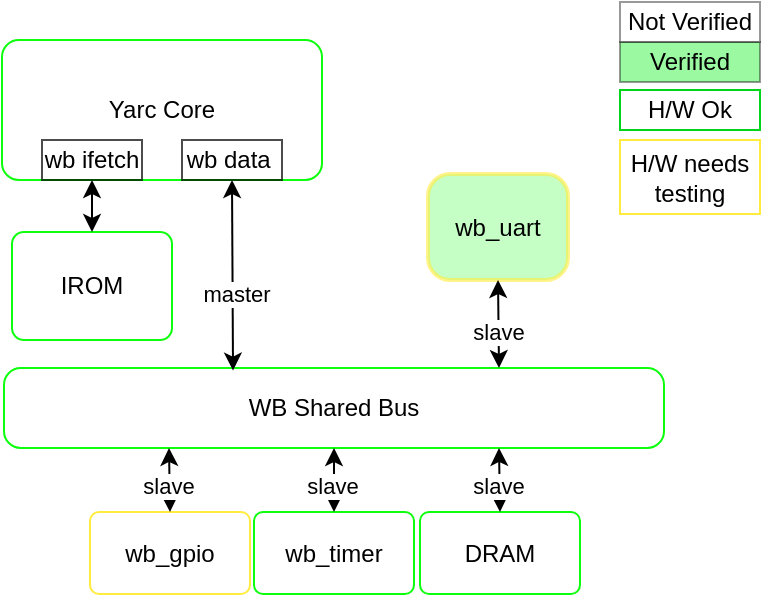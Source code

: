 <mxfile version="23.0.2" type="device">
  <diagram name="Page-1" id="hKTTmp7_2itwh1q7OA1Q">
    <mxGraphModel dx="574" dy="339" grid="1" gridSize="10" guides="1" tooltips="1" connect="1" arrows="1" fold="1" page="1" pageScale="1" pageWidth="850" pageHeight="1100" math="0" shadow="0">
      <root>
        <mxCell id="0" />
        <mxCell id="1" parent="0" />
        <mxCell id="8QWgY-YfVuRNW9zUXJ_8-2" value="Yarc Core" style="rounded=1;whiteSpace=wrap;html=1;arcSize=12;fillColor=none;strokeColor=#0DFF0D;" vertex="1" parent="1">
          <mxGeometry x="190" y="263" width="160" height="70" as="geometry" />
        </mxCell>
        <mxCell id="8QWgY-YfVuRNW9zUXJ_8-3" value="WB Shared Bus" style="rounded=1;whiteSpace=wrap;html=1;arcSize=21;fillColor=none;strokeColor=#0DFF0D;" vertex="1" parent="1">
          <mxGeometry x="191" y="427" width="330" height="40" as="geometry" />
        </mxCell>
        <mxCell id="8QWgY-YfVuRNW9zUXJ_8-6" value="&lt;font color=&quot;#000000&quot;&gt;wb ifetch&lt;/font&gt;" style="rounded=0;whiteSpace=wrap;html=1;fillColor=none;strokeColor=default;gradientColor=none;opacity=70;" vertex="1" parent="1">
          <mxGeometry x="210" y="313" width="50" height="20" as="geometry" />
        </mxCell>
        <mxCell id="8QWgY-YfVuRNW9zUXJ_8-7" value="&lt;font color=&quot;#000000&quot;&gt;wb data&amp;nbsp;&lt;/font&gt;" style="rounded=0;whiteSpace=wrap;html=1;fillColor=none;strokeColor=default;gradientColor=none;opacity=70;" vertex="1" parent="1">
          <mxGeometry x="280" y="313" width="50" height="20" as="geometry" />
        </mxCell>
        <mxCell id="8QWgY-YfVuRNW9zUXJ_8-9" value="IROM" style="rounded=1;whiteSpace=wrap;html=1;arcSize=11;strokeColor=#0DFF0D;" vertex="1" parent="1">
          <mxGeometry x="195" y="359" width="80" height="54" as="geometry" />
        </mxCell>
        <mxCell id="8QWgY-YfVuRNW9zUXJ_8-10" value="" style="endArrow=classic;startArrow=classic;html=1;rounded=0;entryX=0.5;entryY=1;entryDx=0;entryDy=0;exitX=0.5;exitY=0;exitDx=0;exitDy=0;" edge="1" parent="1" source="8QWgY-YfVuRNW9zUXJ_8-9" target="8QWgY-YfVuRNW9zUXJ_8-6">
          <mxGeometry width="50" height="50" relative="1" as="geometry">
            <mxPoint x="280" y="393" as="sourcePoint" />
            <mxPoint x="330" y="343" as="targetPoint" />
          </mxGeometry>
        </mxCell>
        <mxCell id="8QWgY-YfVuRNW9zUXJ_8-11" value="" style="endArrow=classic;startArrow=classic;html=1;rounded=0;entryX=0.5;entryY=1;entryDx=0;entryDy=0;exitX=0.347;exitY=0.032;exitDx=0;exitDy=0;exitPerimeter=0;" edge="1" parent="1" source="8QWgY-YfVuRNW9zUXJ_8-3" target="8QWgY-YfVuRNW9zUXJ_8-7">
          <mxGeometry width="50" height="50" relative="1" as="geometry">
            <mxPoint x="304.71" y="392" as="sourcePoint" />
            <mxPoint x="304.71" y="366" as="targetPoint" />
          </mxGeometry>
        </mxCell>
        <mxCell id="8QWgY-YfVuRNW9zUXJ_8-32" value="master" style="edgeLabel;html=1;align=center;verticalAlign=middle;resizable=0;points=[];" vertex="1" connectable="0" parent="8QWgY-YfVuRNW9zUXJ_8-11">
          <mxGeometry x="-0.184" y="-1" relative="1" as="geometry">
            <mxPoint as="offset" />
          </mxGeometry>
        </mxCell>
        <mxCell id="8QWgY-YfVuRNW9zUXJ_8-12" value="wb_uart" style="rounded=1;whiteSpace=wrap;html=1;arcSize=21;fillColor=#9eff9e;opacity=60;strokeWidth=2;strokeColor=#FFEC3D;" vertex="1" parent="1">
          <mxGeometry x="403" y="330" width="70" height="53" as="geometry" />
        </mxCell>
        <mxCell id="8QWgY-YfVuRNW9zUXJ_8-14" value="" style="endArrow=classic;startArrow=classic;html=1;rounded=0;exitX=0.5;exitY=1;exitDx=0;exitDy=0;entryX=0.75;entryY=0;entryDx=0;entryDy=0;" edge="1" parent="1" source="8QWgY-YfVuRNW9zUXJ_8-12" target="8QWgY-YfVuRNW9zUXJ_8-3">
          <mxGeometry width="50" height="50" relative="1" as="geometry">
            <mxPoint x="451" y="496" as="sourcePoint" />
            <mxPoint x="450" y="390" as="targetPoint" />
          </mxGeometry>
        </mxCell>
        <mxCell id="8QWgY-YfVuRNW9zUXJ_8-21" value="slave" style="edgeLabel;html=1;align=center;verticalAlign=middle;resizable=0;points=[];" vertex="1" connectable="0" parent="8QWgY-YfVuRNW9zUXJ_8-14">
          <mxGeometry x="0.149" y="-1" relative="1" as="geometry">
            <mxPoint as="offset" />
          </mxGeometry>
        </mxCell>
        <mxCell id="8QWgY-YfVuRNW9zUXJ_8-17" value="DRAM" style="rounded=1;whiteSpace=wrap;html=1;arcSize=11;fillColor=none;strokeColor=#0DFF0D;" vertex="1" parent="1">
          <mxGeometry x="399" y="499" width="80" height="41" as="geometry" />
        </mxCell>
        <mxCell id="8QWgY-YfVuRNW9zUXJ_8-19" value="wb_timer" style="rounded=1;whiteSpace=wrap;html=1;arcSize=11;fillColor=none;strokeColor=#0DFF0D;" vertex="1" parent="1">
          <mxGeometry x="316" y="499" width="80" height="41" as="geometry" />
        </mxCell>
        <mxCell id="8QWgY-YfVuRNW9zUXJ_8-25" value="wb_gpio" style="rounded=1;whiteSpace=wrap;html=1;arcSize=11;fillColor=none;strokeColor=#FFEC3D;" vertex="1" parent="1">
          <mxGeometry x="234" y="499" width="80" height="41" as="geometry" />
        </mxCell>
        <mxCell id="8QWgY-YfVuRNW9zUXJ_8-26" value="" style="endArrow=classic;startArrow=classic;html=1;rounded=0;exitX=0.75;exitY=1;exitDx=0;exitDy=0;entryX=0.5;entryY=0;entryDx=0;entryDy=0;" edge="1" parent="1" source="8QWgY-YfVuRNW9zUXJ_8-3" target="8QWgY-YfVuRNW9zUXJ_8-17">
          <mxGeometry width="50" height="50" relative="1" as="geometry">
            <mxPoint x="510" y="490" as="sourcePoint" />
            <mxPoint x="511" y="531" as="targetPoint" />
          </mxGeometry>
        </mxCell>
        <mxCell id="8QWgY-YfVuRNW9zUXJ_8-27" value="slave" style="edgeLabel;html=1;align=center;verticalAlign=middle;resizable=0;points=[];" vertex="1" connectable="0" parent="8QWgY-YfVuRNW9zUXJ_8-26">
          <mxGeometry x="0.149" y="-1" relative="1" as="geometry">
            <mxPoint as="offset" />
          </mxGeometry>
        </mxCell>
        <mxCell id="8QWgY-YfVuRNW9zUXJ_8-28" value="" style="endArrow=classic;startArrow=classic;html=1;rounded=0;exitX=0.5;exitY=1;exitDx=0;exitDy=0;entryX=0.5;entryY=0;entryDx=0;entryDy=0;" edge="1" parent="1" source="8QWgY-YfVuRNW9zUXJ_8-3" target="8QWgY-YfVuRNW9zUXJ_8-19">
          <mxGeometry width="50" height="50" relative="1" as="geometry">
            <mxPoint x="370" y="481" as="sourcePoint" />
            <mxPoint x="370" y="509" as="targetPoint" />
          </mxGeometry>
        </mxCell>
        <mxCell id="8QWgY-YfVuRNW9zUXJ_8-29" value="slave" style="edgeLabel;html=1;align=center;verticalAlign=middle;resizable=0;points=[];" vertex="1" connectable="0" parent="8QWgY-YfVuRNW9zUXJ_8-28">
          <mxGeometry x="0.149" y="-1" relative="1" as="geometry">
            <mxPoint as="offset" />
          </mxGeometry>
        </mxCell>
        <mxCell id="8QWgY-YfVuRNW9zUXJ_8-30" value="" style="endArrow=classic;startArrow=classic;html=1;rounded=0;exitX=0.25;exitY=1;exitDx=0;exitDy=0;entryX=0.5;entryY=0;entryDx=0;entryDy=0;" edge="1" parent="1" source="8QWgY-YfVuRNW9zUXJ_8-3" target="8QWgY-YfVuRNW9zUXJ_8-25">
          <mxGeometry width="50" height="50" relative="1" as="geometry">
            <mxPoint x="269.76" y="471" as="sourcePoint" />
            <mxPoint x="269.76" y="499" as="targetPoint" />
          </mxGeometry>
        </mxCell>
        <mxCell id="8QWgY-YfVuRNW9zUXJ_8-31" value="slave" style="edgeLabel;html=1;align=center;verticalAlign=middle;resizable=0;points=[];" vertex="1" connectable="0" parent="8QWgY-YfVuRNW9zUXJ_8-30">
          <mxGeometry x="0.149" y="-1" relative="1" as="geometry">
            <mxPoint as="offset" />
          </mxGeometry>
        </mxCell>
        <mxCell id="8QWgY-YfVuRNW9zUXJ_8-33" value="Verified" style="rounded=0;whiteSpace=wrap;html=1;fillColor=#06ef16;opacity=40;" vertex="1" parent="1">
          <mxGeometry x="499" y="264" width="70" height="20" as="geometry" />
        </mxCell>
        <mxCell id="8QWgY-YfVuRNW9zUXJ_8-34" value="Not Verified" style="rounded=0;whiteSpace=wrap;html=1;opacity=40;" vertex="1" parent="1">
          <mxGeometry x="499" y="244" width="70" height="20" as="geometry" />
        </mxCell>
        <mxCell id="8QWgY-YfVuRNW9zUXJ_8-35" value="H/W Ok" style="rounded=0;whiteSpace=wrap;html=1;fillColor=none;strokeColor=#02d41b;" vertex="1" parent="1">
          <mxGeometry x="499" y="288" width="70" height="20" as="geometry" />
        </mxCell>
        <mxCell id="8QWgY-YfVuRNW9zUXJ_8-36" value="H/W needs testing" style="rounded=0;whiteSpace=wrap;html=1;fillColor=none;strokeColor=#FFEC3D;" vertex="1" parent="1">
          <mxGeometry x="499" y="313" width="70" height="37" as="geometry" />
        </mxCell>
      </root>
    </mxGraphModel>
  </diagram>
</mxfile>

